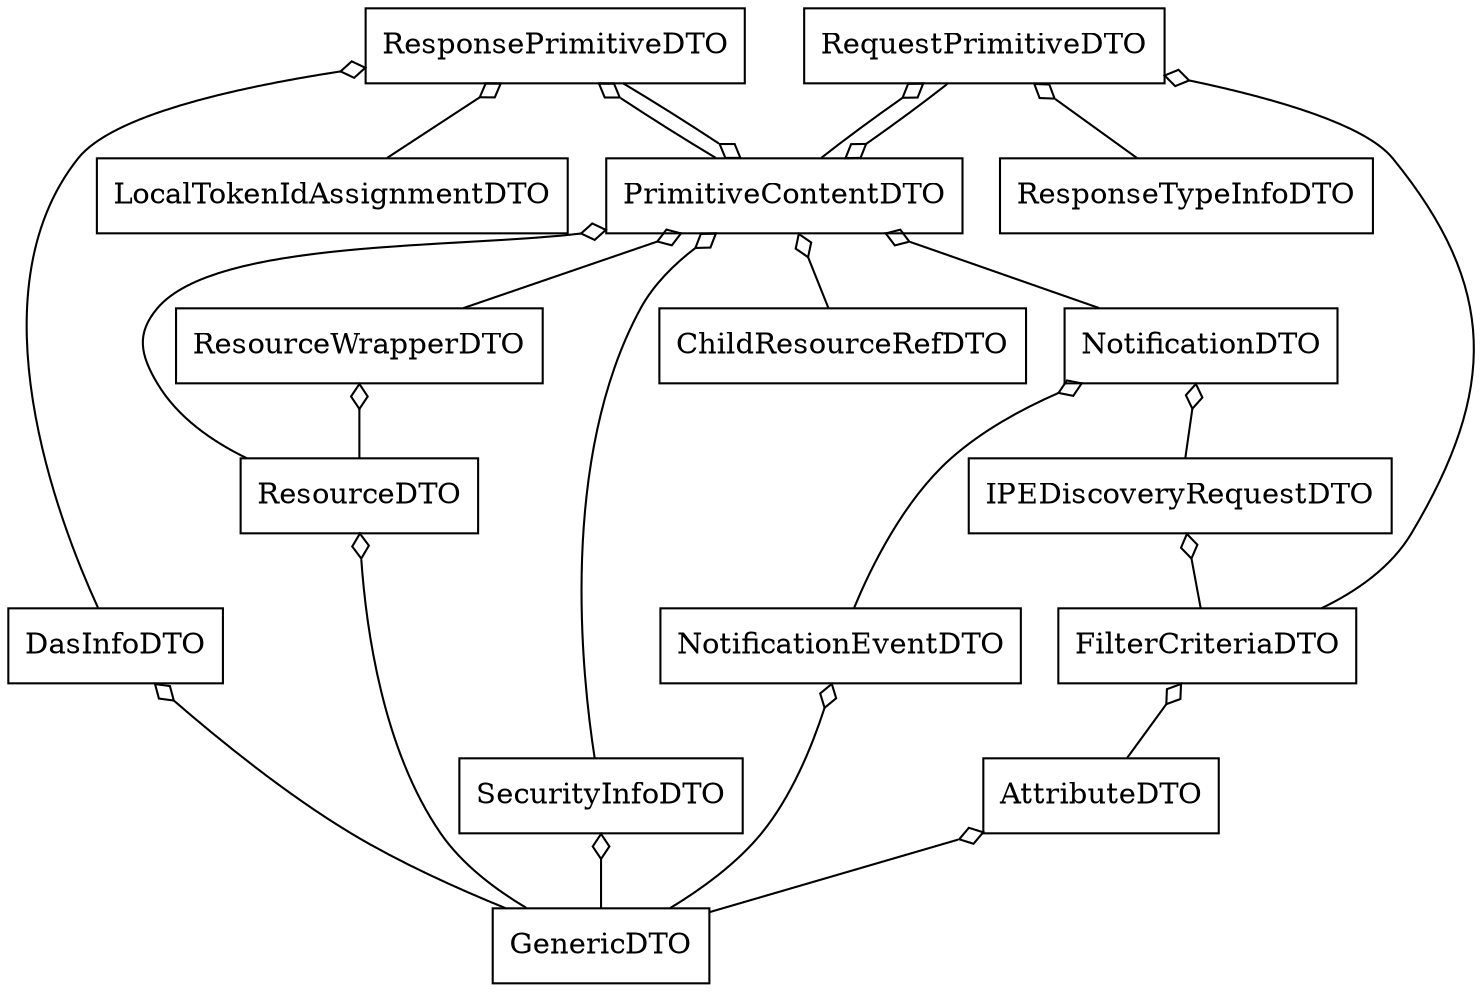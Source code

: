 digraph {
 graph[
   rankkdir = LR;
 ] 
 AttributeDTO [shape=box,width=1] 
 ChildResourceRefDTO [shape=box,width=1] 
 DasInfoDTO [shape=box,width=1] 
 FilterCriteriaDTO [shape=box,width=1] 
 GenericDTO [shape=box,width=1] 
 IPEDiscoveryRequestDTO [shape=box,width=1] 
 LocalTokenIdAssignmentDTO [shape=box,width=1] 
 NotificationDTO [shape=box,width=1] 
 NotificationEventDTO [shape=box,width=1] 
 PrimitiveContentDTO [shape=box,width=1] 
 RequestPrimitiveDTO [shape=box,width=1] 
 ResourceDTO [shape=box,width=1] 
 ResourceWrapperDTO [shape=box,width=1] 
 ResponsePrimitiveDTO [shape=box,width=1] 
 ResponseTypeInfoDTO [shape=box,width=1] 
 SecurityInfoDTO [shape=box,width=1] 
 

 RequestPrimitiveDTO->ResponseTypeInfoDTO [arrowhead=none, arrowtail=odiamond, dir=both];
 RequestPrimitiveDTO->FilterCriteriaDTO->AttributeDTO [arrowhead=none, arrowtail=odiamond, dir=both];
 RequestPrimitiveDTO->PrimitiveContentDTO   [arrowhead=none, arrowtail=odiamond, dir=both];

 ResponsePrimitiveDTO->PrimitiveContentDTO [arrowhead=none, arrowtail=odiamond, dir=both];
 ResponsePrimitiveDTO->LocalTokenIdAssignmentDTO [arrowhead=none, arrowtail=odiamond, dir=both];
 ResponsePrimitiveDTO->DasInfoDTO [arrowhead=none, arrowtail=odiamond, dir=both];

 PrimitiveContentDTO->ResourceDTO [arrowhead=none, arrowtail=odiamond, dir=both];
 PrimitiveContentDTO->NotificationDTO [arrowhead=none, arrowtail=odiamond, dir=both];
 PrimitiveContentDTO->ResourceWrapperDTO [arrowhead=none, arrowtail=odiamond, dir=both];
 PrimitiveContentDTO->ChildResourceRefDTO [arrowhead=none, arrowtail=odiamond, dir=both];
 PrimitiveContentDTO->SecurityInfoDTO [arrowhead=none, arrowtail=odiamond, dir=both];
 PrimitiveContentDTO->ResponsePrimitiveDTO [arrowhead=none, arrowtail=odiamond, dir=both];
 PrimitiveContentDTO->RequestPrimitiveDTO [arrowhead=none, arrowtail=odiamond, dir=both];

 ResourceWrapperDTO->ResourceDTO  [arrowhead=none, arrowtail=odiamond, dir=both];

 NotificationDTO->NotificationEventDTO [arrowhead=none, arrowtail=odiamond, dir=both];
 NotificationDTO->IPEDiscoveryRequestDTO->FilterCriteriaDTO [arrowhead=none, arrowtail=odiamond, dir=both];

 ResourceDTO->GenericDTO [arrowhead=none, arrowtail=odiamond, dir=both];
 NotificationEventDTO->GenericDTO [arrowhead=none, arrowtail=odiamond, dir=both];
 AttributeDTO->GenericDTO [arrowhead=none, arrowtail=odiamond, dir=both];
 SecurityInfoDTO->GenericDTO [arrowhead=none, arrowtail=odiamond, dir=both];
 DasInfoDTO->GenericDTO [arrowhead=none, arrowtail=odiamond, dir=both];

 {rank = same; RequestPrimitiveDTO; ResponsePrimitiveDTO;}
}
